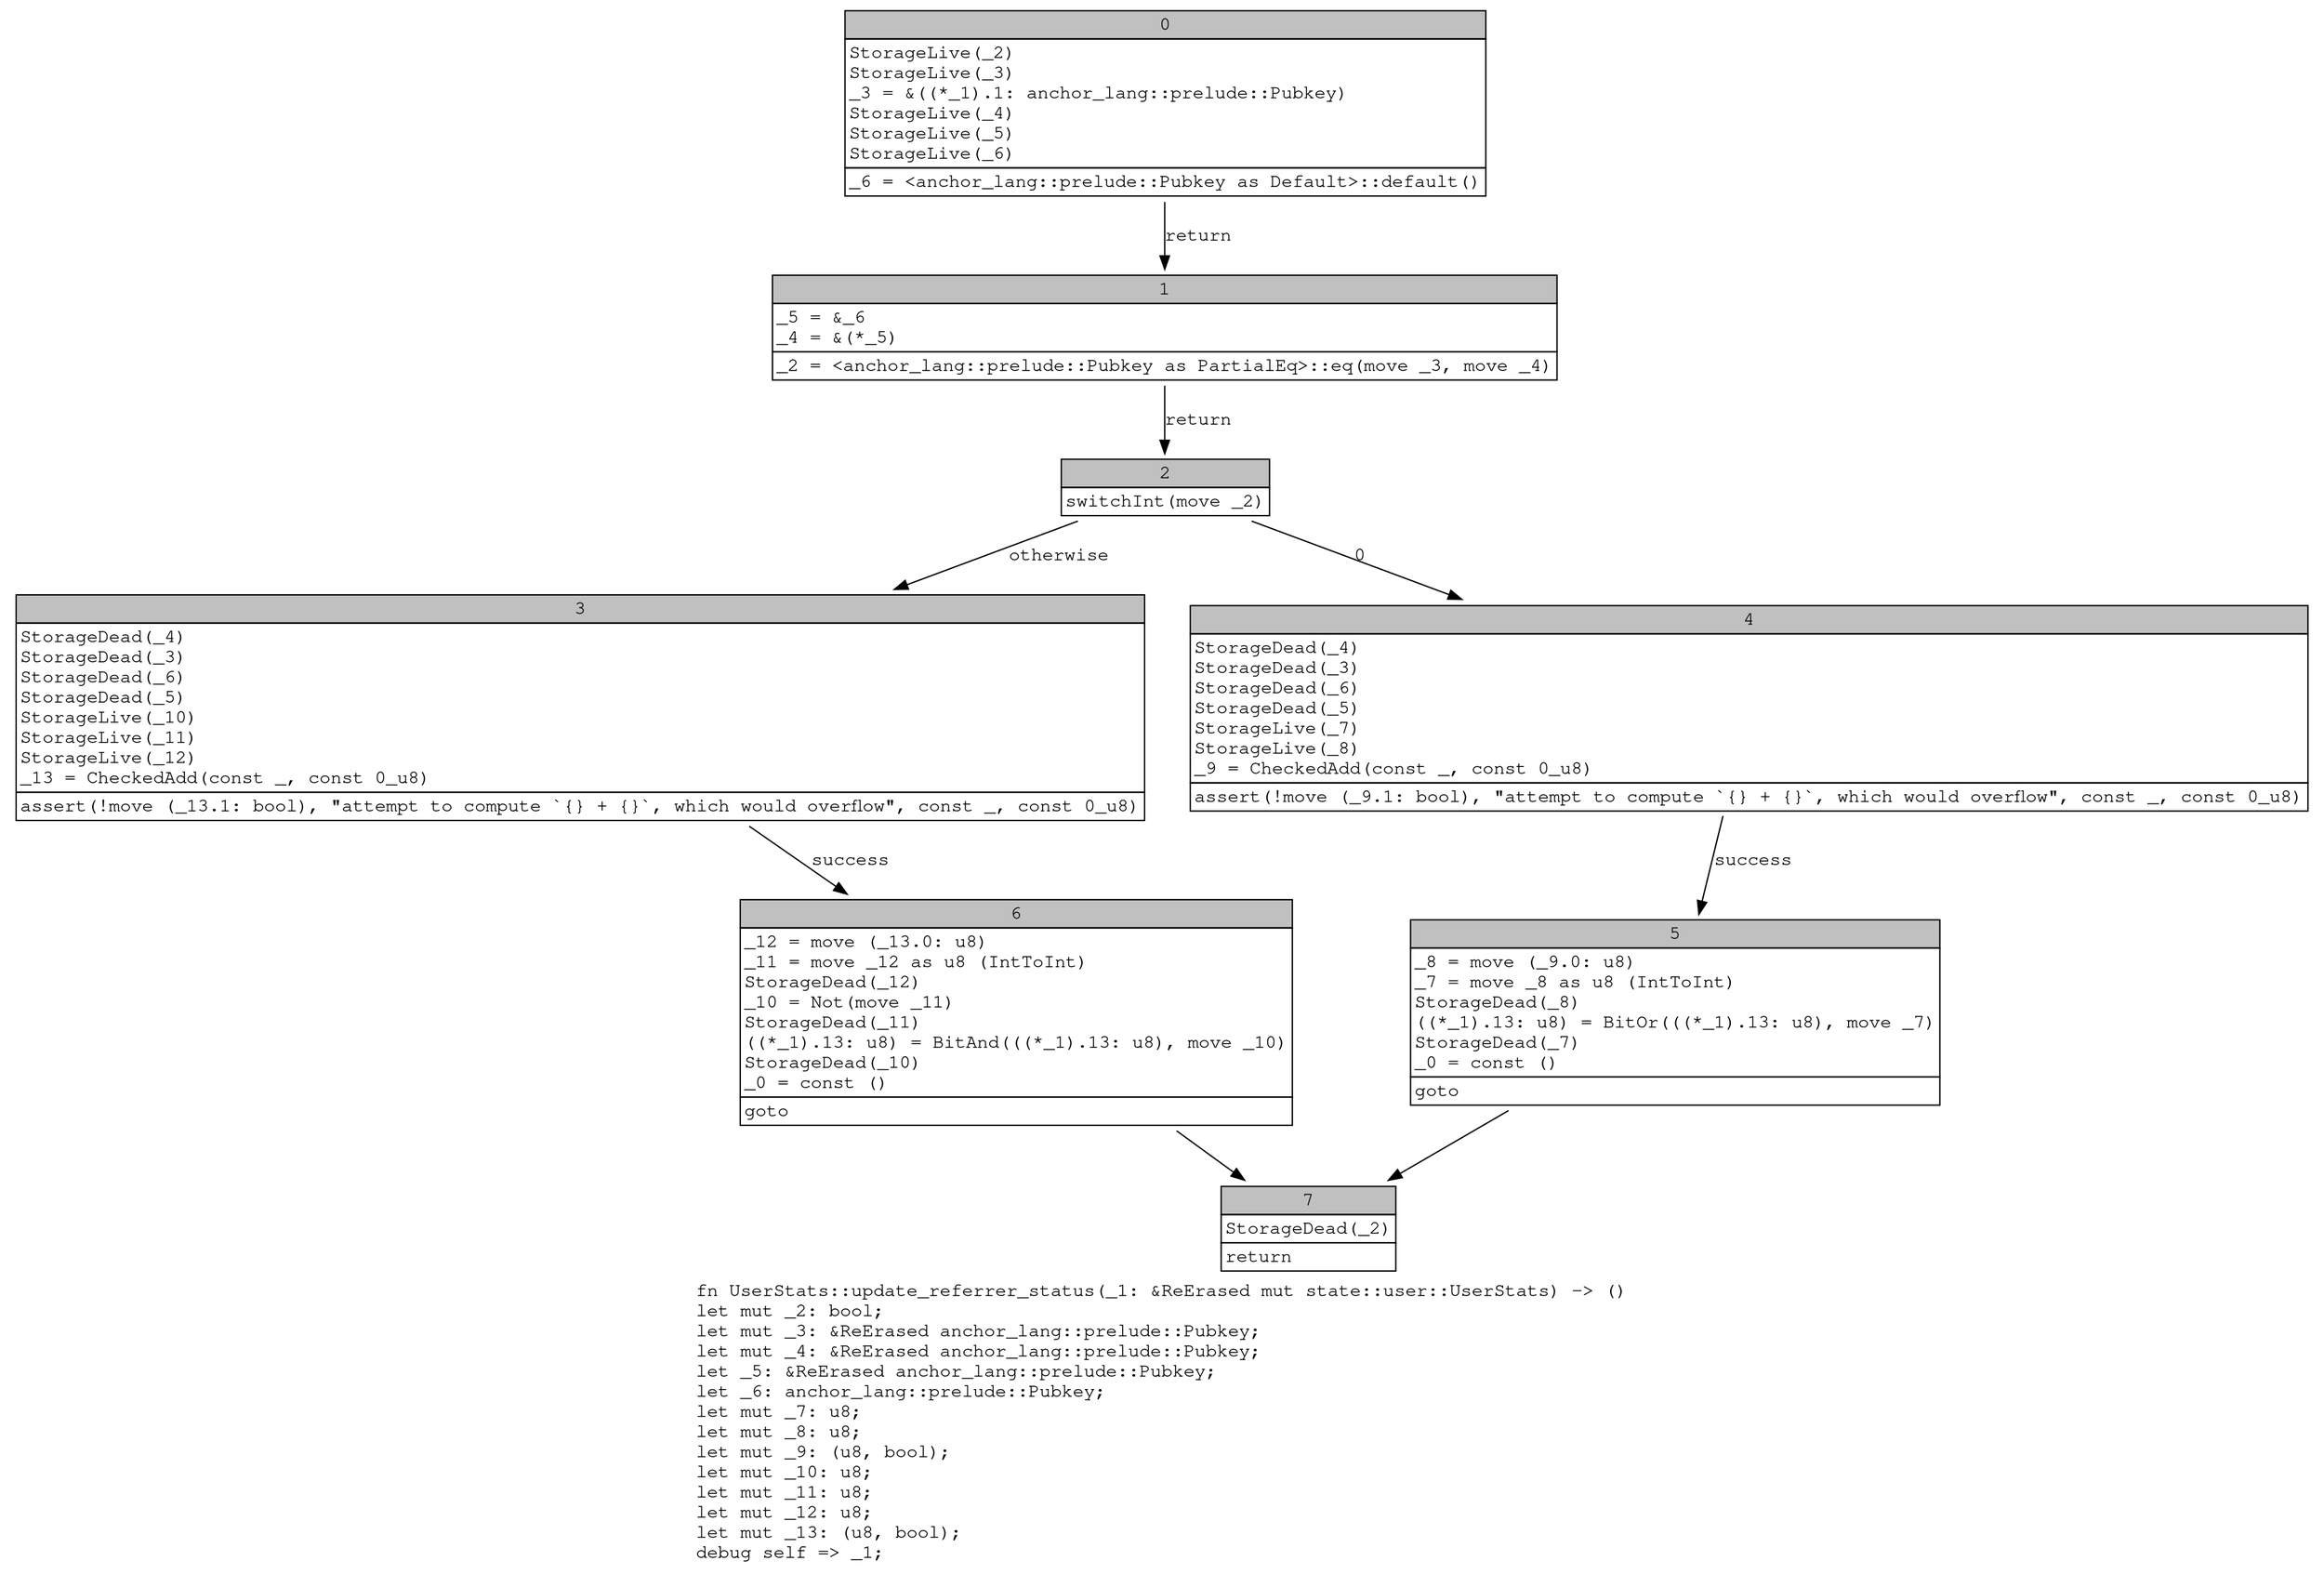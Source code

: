 digraph Mir_0_4426 {
    graph [fontname="Courier, monospace"];
    node [fontname="Courier, monospace"];
    edge [fontname="Courier, monospace"];
    label=<fn UserStats::update_referrer_status(_1: &amp;ReErased mut state::user::UserStats) -&gt; ()<br align="left"/>let mut _2: bool;<br align="left"/>let mut _3: &amp;ReErased anchor_lang::prelude::Pubkey;<br align="left"/>let mut _4: &amp;ReErased anchor_lang::prelude::Pubkey;<br align="left"/>let _5: &amp;ReErased anchor_lang::prelude::Pubkey;<br align="left"/>let _6: anchor_lang::prelude::Pubkey;<br align="left"/>let mut _7: u8;<br align="left"/>let mut _8: u8;<br align="left"/>let mut _9: (u8, bool);<br align="left"/>let mut _10: u8;<br align="left"/>let mut _11: u8;<br align="left"/>let mut _12: u8;<br align="left"/>let mut _13: (u8, bool);<br align="left"/>debug self =&gt; _1;<br align="left"/>>;
    bb0__0_4426 [shape="none", label=<<table border="0" cellborder="1" cellspacing="0"><tr><td bgcolor="gray" align="center" colspan="1">0</td></tr><tr><td align="left" balign="left">StorageLive(_2)<br/>StorageLive(_3)<br/>_3 = &amp;((*_1).1: anchor_lang::prelude::Pubkey)<br/>StorageLive(_4)<br/>StorageLive(_5)<br/>StorageLive(_6)<br/></td></tr><tr><td align="left">_6 = &lt;anchor_lang::prelude::Pubkey as Default&gt;::default()</td></tr></table>>];
    bb1__0_4426 [shape="none", label=<<table border="0" cellborder="1" cellspacing="0"><tr><td bgcolor="gray" align="center" colspan="1">1</td></tr><tr><td align="left" balign="left">_5 = &amp;_6<br/>_4 = &amp;(*_5)<br/></td></tr><tr><td align="left">_2 = &lt;anchor_lang::prelude::Pubkey as PartialEq&gt;::eq(move _3, move _4)</td></tr></table>>];
    bb2__0_4426 [shape="none", label=<<table border="0" cellborder="1" cellspacing="0"><tr><td bgcolor="gray" align="center" colspan="1">2</td></tr><tr><td align="left">switchInt(move _2)</td></tr></table>>];
    bb3__0_4426 [shape="none", label=<<table border="0" cellborder="1" cellspacing="0"><tr><td bgcolor="gray" align="center" colspan="1">3</td></tr><tr><td align="left" balign="left">StorageDead(_4)<br/>StorageDead(_3)<br/>StorageDead(_6)<br/>StorageDead(_5)<br/>StorageLive(_10)<br/>StorageLive(_11)<br/>StorageLive(_12)<br/>_13 = CheckedAdd(const _, const 0_u8)<br/></td></tr><tr><td align="left">assert(!move (_13.1: bool), &quot;attempt to compute `{} + {}`, which would overflow&quot;, const _, const 0_u8)</td></tr></table>>];
    bb4__0_4426 [shape="none", label=<<table border="0" cellborder="1" cellspacing="0"><tr><td bgcolor="gray" align="center" colspan="1">4</td></tr><tr><td align="left" balign="left">StorageDead(_4)<br/>StorageDead(_3)<br/>StorageDead(_6)<br/>StorageDead(_5)<br/>StorageLive(_7)<br/>StorageLive(_8)<br/>_9 = CheckedAdd(const _, const 0_u8)<br/></td></tr><tr><td align="left">assert(!move (_9.1: bool), &quot;attempt to compute `{} + {}`, which would overflow&quot;, const _, const 0_u8)</td></tr></table>>];
    bb5__0_4426 [shape="none", label=<<table border="0" cellborder="1" cellspacing="0"><tr><td bgcolor="gray" align="center" colspan="1">5</td></tr><tr><td align="left" balign="left">_8 = move (_9.0: u8)<br/>_7 = move _8 as u8 (IntToInt)<br/>StorageDead(_8)<br/>((*_1).13: u8) = BitOr(((*_1).13: u8), move _7)<br/>StorageDead(_7)<br/>_0 = const ()<br/></td></tr><tr><td align="left">goto</td></tr></table>>];
    bb6__0_4426 [shape="none", label=<<table border="0" cellborder="1" cellspacing="0"><tr><td bgcolor="gray" align="center" colspan="1">6</td></tr><tr><td align="left" balign="left">_12 = move (_13.0: u8)<br/>_11 = move _12 as u8 (IntToInt)<br/>StorageDead(_12)<br/>_10 = Not(move _11)<br/>StorageDead(_11)<br/>((*_1).13: u8) = BitAnd(((*_1).13: u8), move _10)<br/>StorageDead(_10)<br/>_0 = const ()<br/></td></tr><tr><td align="left">goto</td></tr></table>>];
    bb7__0_4426 [shape="none", label=<<table border="0" cellborder="1" cellspacing="0"><tr><td bgcolor="gray" align="center" colspan="1">7</td></tr><tr><td align="left" balign="left">StorageDead(_2)<br/></td></tr><tr><td align="left">return</td></tr></table>>];
    bb0__0_4426 -> bb1__0_4426 [label="return"];
    bb1__0_4426 -> bb2__0_4426 [label="return"];
    bb2__0_4426 -> bb4__0_4426 [label="0"];
    bb2__0_4426 -> bb3__0_4426 [label="otherwise"];
    bb3__0_4426 -> bb6__0_4426 [label="success"];
    bb4__0_4426 -> bb5__0_4426 [label="success"];
    bb5__0_4426 -> bb7__0_4426 [label=""];
    bb6__0_4426 -> bb7__0_4426 [label=""];
}
